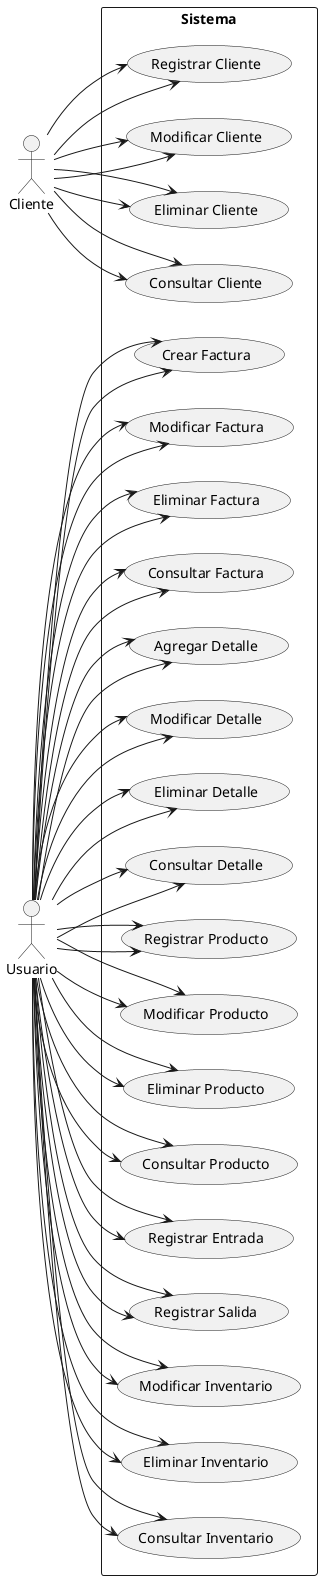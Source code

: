 @startuml casos
left to right direction
:Cliente: as Cliente
:Usuario: as Usuario

rectangle Sistema {
    Cliente --> (Registrar Cliente)
    Cliente --> (Modificar Cliente)
    Cliente --> (Eliminar Cliente)
    Cliente --> (Consultar Cliente)
    
    Usuario --> (Crear Factura)
    Usuario --> (Modificar Factura)
    Usuario --> (Eliminar Factura)
    Usuario --> (Consultar Factura)
    
    Usuario --> (Agregar Detalle)
    Usuario --> (Modificar Detalle)
    Usuario --> (Eliminar Detalle)
    Usuario --> (Consultar Detalle)
    
    Usuario --> (Registrar Producto)
    Usuario --> (Modificar Producto)
    Usuario --> (Eliminar Producto)
    Usuario --> (Consultar Producto)
    
    Usuario --> (Registrar Entrada)
    Usuario --> (Registrar Salida)
    Usuario --> (Modificar Inventario)
    Usuario --> (Eliminar Inventario)
    Usuario --> (Consultar Inventario)
}

Cliente -left-> (Registrar Cliente)
Cliente -left-> (Modificar Cliente)
Cliente -left-> (Eliminar Cliente)
Cliente -left-> (Consultar Cliente)

Usuario -right-> (Crear Factura)
Usuario -right-> (Modificar Factura)
Usuario -right-> (Eliminar Factura)
Usuario -right-> (Consultar Factura)
Usuario -right-> (Agregar Detalle)
Usuario -right-> (Modificar Detalle)
Usuario -right-> (Eliminar Detalle)
Usuario -right-> (Consultar Detalle)
Usuario -right-> (Registrar Producto)
Usuario -right-> (Modificar Producto)
Usuario -right-> (Eliminar Producto)
Usuario -right-> (Consultar Producto)
Usuario -right-> (Registrar Entrada)
Usuario -right-> (Registrar Salida)
Usuario -right-> (Modificar Inventario)
Usuario -right-> (Eliminar Inventario)
Usuario -right-> (Consultar Inventario)
@enduml
